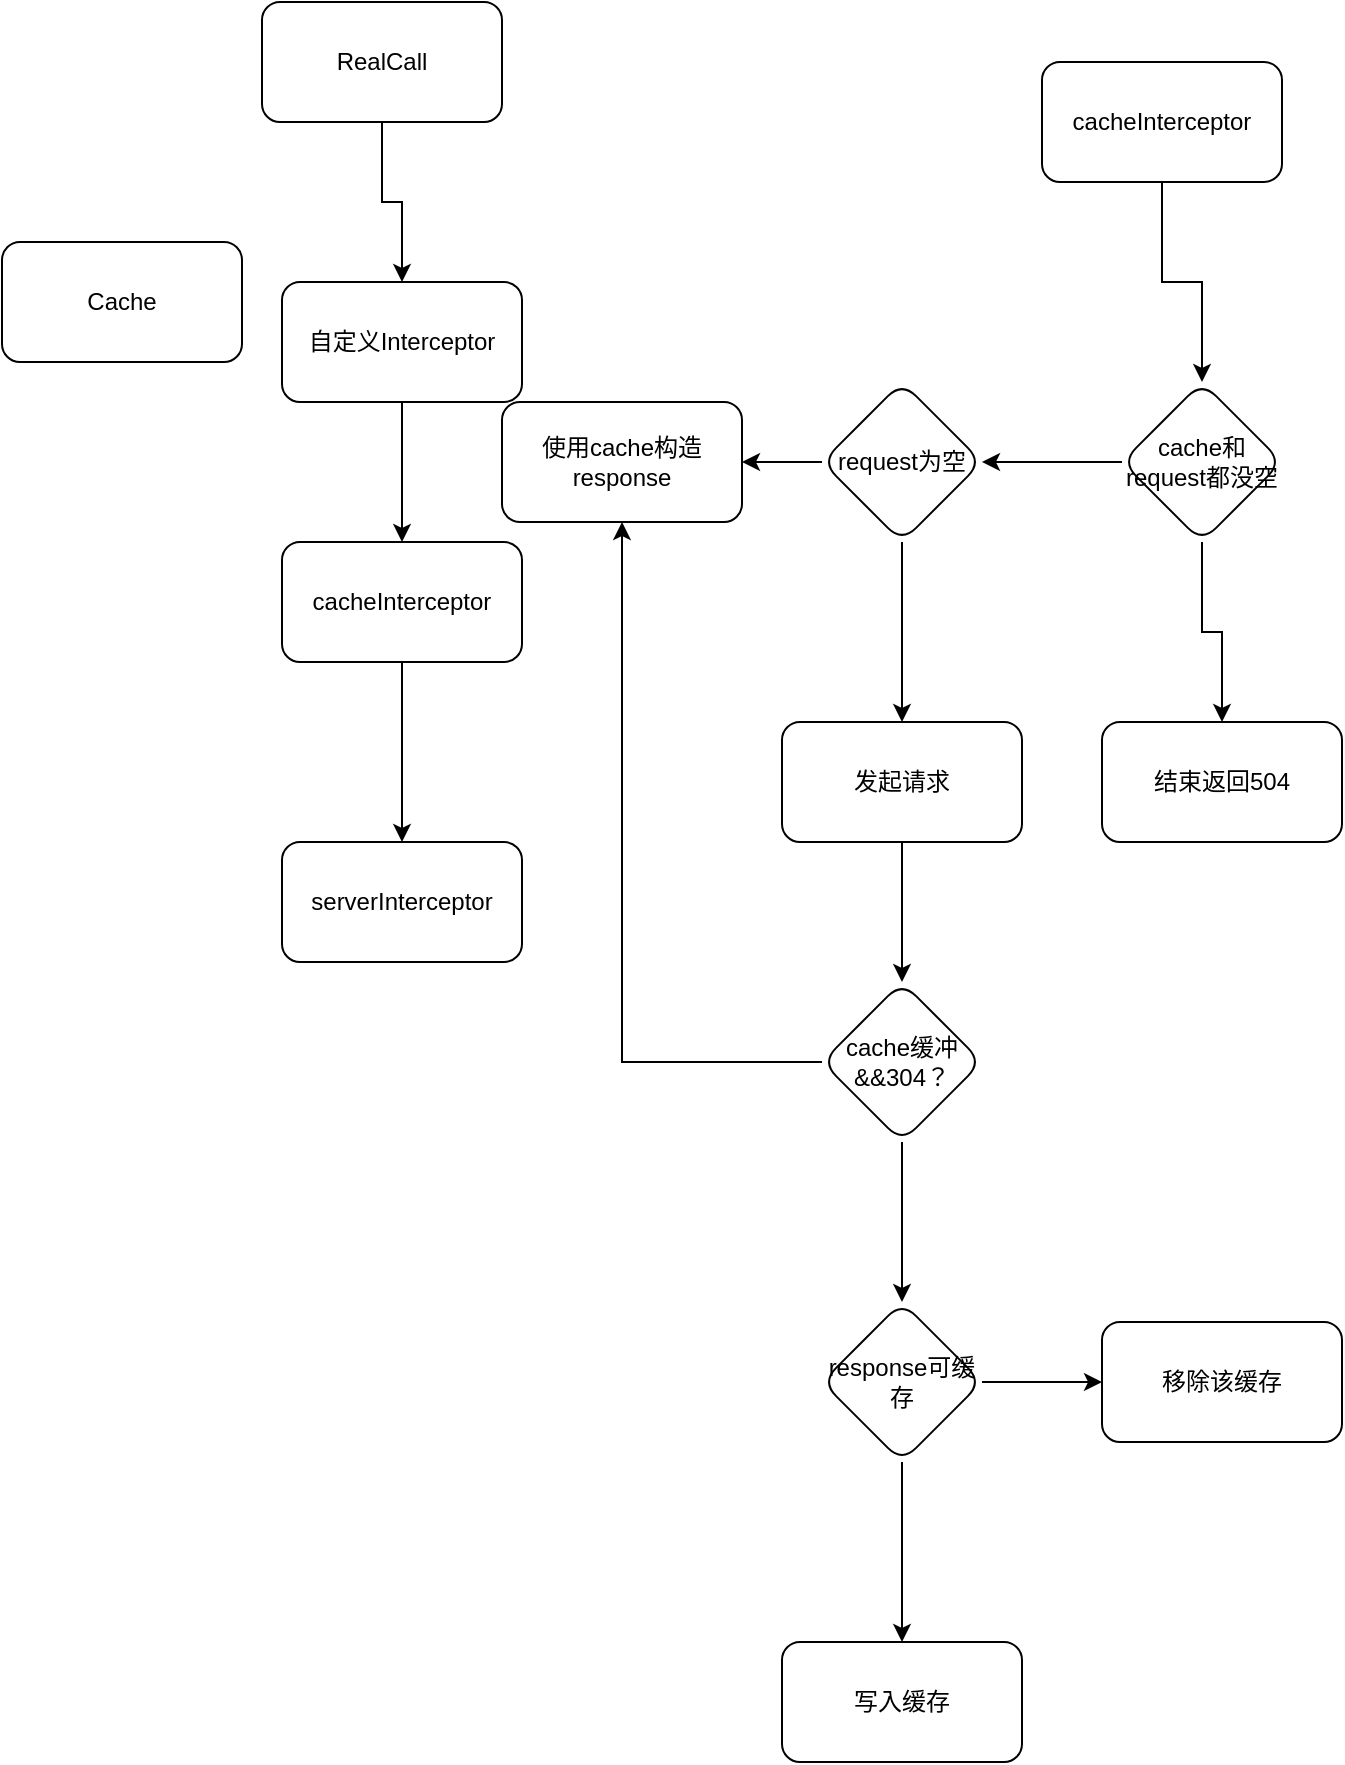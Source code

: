 <mxfile version="15.1.4" type="github">
  <diagram id="C1-0KiolmR-UWN_k-w1Z" name="Page-1">
    <mxGraphModel dx="984" dy="636" grid="1" gridSize="10" guides="1" tooltips="1" connect="1" arrows="1" fold="1" page="1" pageScale="1" pageWidth="827" pageHeight="1169" math="0" shadow="0">
      <root>
        <mxCell id="0" />
        <mxCell id="1" parent="0" />
        <mxCell id="t0pfX8kNv0US77YjriFs-3" value="" style="edgeStyle=orthogonalEdgeStyle;rounded=0;orthogonalLoop=1;jettySize=auto;html=1;" edge="1" parent="1" source="t0pfX8kNv0US77YjriFs-1" target="t0pfX8kNv0US77YjriFs-2">
          <mxGeometry relative="1" as="geometry" />
        </mxCell>
        <mxCell id="t0pfX8kNv0US77YjriFs-1" value="RealCall" style="rounded=1;whiteSpace=wrap;html=1;" vertex="1" parent="1">
          <mxGeometry x="210" y="60" width="120" height="60" as="geometry" />
        </mxCell>
        <mxCell id="t0pfX8kNv0US77YjriFs-5" value="" style="edgeStyle=orthogonalEdgeStyle;rounded=0;orthogonalLoop=1;jettySize=auto;html=1;" edge="1" parent="1" source="t0pfX8kNv0US77YjriFs-2" target="t0pfX8kNv0US77YjriFs-4">
          <mxGeometry relative="1" as="geometry" />
        </mxCell>
        <mxCell id="t0pfX8kNv0US77YjriFs-2" value="自定义Interceptor" style="whiteSpace=wrap;html=1;rounded=1;" vertex="1" parent="1">
          <mxGeometry x="220" y="200" width="120" height="60" as="geometry" />
        </mxCell>
        <mxCell id="t0pfX8kNv0US77YjriFs-7" value="" style="edgeStyle=orthogonalEdgeStyle;rounded=0;orthogonalLoop=1;jettySize=auto;html=1;" edge="1" parent="1" source="t0pfX8kNv0US77YjriFs-4" target="t0pfX8kNv0US77YjriFs-6">
          <mxGeometry relative="1" as="geometry" />
        </mxCell>
        <mxCell id="t0pfX8kNv0US77YjriFs-4" value="cacheInterceptor" style="whiteSpace=wrap;html=1;rounded=1;" vertex="1" parent="1">
          <mxGeometry x="220" y="330" width="120" height="60" as="geometry" />
        </mxCell>
        <mxCell id="t0pfX8kNv0US77YjriFs-6" value="serverInterceptor" style="whiteSpace=wrap;html=1;rounded=1;" vertex="1" parent="1">
          <mxGeometry x="220" y="480" width="120" height="60" as="geometry" />
        </mxCell>
        <mxCell id="t0pfX8kNv0US77YjriFs-8" value="Cache" style="rounded=1;whiteSpace=wrap;html=1;" vertex="1" parent="1">
          <mxGeometry x="80" y="180" width="120" height="60" as="geometry" />
        </mxCell>
        <mxCell id="t0pfX8kNv0US77YjriFs-11" value="" style="edgeStyle=orthogonalEdgeStyle;rounded=0;orthogonalLoop=1;jettySize=auto;html=1;" edge="1" parent="1" source="t0pfX8kNv0US77YjriFs-9" target="t0pfX8kNv0US77YjriFs-10">
          <mxGeometry relative="1" as="geometry" />
        </mxCell>
        <mxCell id="t0pfX8kNv0US77YjriFs-9" value="cacheInterceptor" style="whiteSpace=wrap;html=1;rounded=1;" vertex="1" parent="1">
          <mxGeometry x="600" y="90" width="120" height="60" as="geometry" />
        </mxCell>
        <mxCell id="t0pfX8kNv0US77YjriFs-15" value="" style="edgeStyle=orthogonalEdgeStyle;rounded=0;orthogonalLoop=1;jettySize=auto;html=1;" edge="1" parent="1" source="t0pfX8kNv0US77YjriFs-10" target="t0pfX8kNv0US77YjriFs-14">
          <mxGeometry relative="1" as="geometry" />
        </mxCell>
        <mxCell id="t0pfX8kNv0US77YjriFs-20" value="" style="edgeStyle=orthogonalEdgeStyle;rounded=0;orthogonalLoop=1;jettySize=auto;html=1;" edge="1" parent="1" source="t0pfX8kNv0US77YjriFs-10" target="t0pfX8kNv0US77YjriFs-19">
          <mxGeometry relative="1" as="geometry" />
        </mxCell>
        <mxCell id="t0pfX8kNv0US77YjriFs-10" value="cache和request都没空" style="rhombus;whiteSpace=wrap;html=1;rounded=1;" vertex="1" parent="1">
          <mxGeometry x="640" y="250" width="80" height="80" as="geometry" />
        </mxCell>
        <mxCell id="t0pfX8kNv0US77YjriFs-14" value="结束返回504" style="whiteSpace=wrap;html=1;rounded=1;" vertex="1" parent="1">
          <mxGeometry x="630" y="420" width="120" height="60" as="geometry" />
        </mxCell>
        <mxCell id="t0pfX8kNv0US77YjriFs-23" value="" style="edgeStyle=orthogonalEdgeStyle;rounded=0;orthogonalLoop=1;jettySize=auto;html=1;" edge="1" parent="1" source="t0pfX8kNv0US77YjriFs-19" target="t0pfX8kNv0US77YjriFs-22">
          <mxGeometry relative="1" as="geometry" />
        </mxCell>
        <mxCell id="t0pfX8kNv0US77YjriFs-25" value="" style="edgeStyle=orthogonalEdgeStyle;rounded=0;orthogonalLoop=1;jettySize=auto;html=1;" edge="1" parent="1" source="t0pfX8kNv0US77YjriFs-19" target="t0pfX8kNv0US77YjriFs-24">
          <mxGeometry relative="1" as="geometry" />
        </mxCell>
        <mxCell id="t0pfX8kNv0US77YjriFs-19" value="request为空" style="rhombus;whiteSpace=wrap;html=1;rounded=1;" vertex="1" parent="1">
          <mxGeometry x="490" y="250" width="80" height="80" as="geometry" />
        </mxCell>
        <mxCell id="t0pfX8kNv0US77YjriFs-22" value="使用cache构造response" style="whiteSpace=wrap;html=1;rounded=1;" vertex="1" parent="1">
          <mxGeometry x="330" y="260" width="120" height="60" as="geometry" />
        </mxCell>
        <mxCell id="t0pfX8kNv0US77YjriFs-27" value="" style="edgeStyle=orthogonalEdgeStyle;rounded=0;orthogonalLoop=1;jettySize=auto;html=1;" edge="1" parent="1" source="t0pfX8kNv0US77YjriFs-24" target="t0pfX8kNv0US77YjriFs-26">
          <mxGeometry relative="1" as="geometry" />
        </mxCell>
        <mxCell id="t0pfX8kNv0US77YjriFs-24" value="发起请求" style="whiteSpace=wrap;html=1;rounded=1;" vertex="1" parent="1">
          <mxGeometry x="470" y="420" width="120" height="60" as="geometry" />
        </mxCell>
        <mxCell id="t0pfX8kNv0US77YjriFs-28" style="edgeStyle=orthogonalEdgeStyle;rounded=0;orthogonalLoop=1;jettySize=auto;html=1;entryX=0.5;entryY=1;entryDx=0;entryDy=0;" edge="1" parent="1" source="t0pfX8kNv0US77YjriFs-26" target="t0pfX8kNv0US77YjriFs-22">
          <mxGeometry relative="1" as="geometry" />
        </mxCell>
        <mxCell id="t0pfX8kNv0US77YjriFs-30" value="" style="edgeStyle=orthogonalEdgeStyle;rounded=0;orthogonalLoop=1;jettySize=auto;html=1;" edge="1" parent="1" source="t0pfX8kNv0US77YjriFs-26" target="t0pfX8kNv0US77YjriFs-29">
          <mxGeometry relative="1" as="geometry" />
        </mxCell>
        <mxCell id="t0pfX8kNv0US77YjriFs-26" value="cache缓冲&amp;amp;&amp;amp;304？" style="rhombus;whiteSpace=wrap;html=1;rounded=1;" vertex="1" parent="1">
          <mxGeometry x="490" y="550" width="80" height="80" as="geometry" />
        </mxCell>
        <mxCell id="t0pfX8kNv0US77YjriFs-32" value="" style="edgeStyle=orthogonalEdgeStyle;rounded=0;orthogonalLoop=1;jettySize=auto;html=1;" edge="1" parent="1" source="t0pfX8kNv0US77YjriFs-29" target="t0pfX8kNv0US77YjriFs-31">
          <mxGeometry relative="1" as="geometry" />
        </mxCell>
        <mxCell id="t0pfX8kNv0US77YjriFs-34" value="" style="edgeStyle=orthogonalEdgeStyle;rounded=0;orthogonalLoop=1;jettySize=auto;html=1;" edge="1" parent="1" source="t0pfX8kNv0US77YjriFs-29" target="t0pfX8kNv0US77YjriFs-33">
          <mxGeometry relative="1" as="geometry" />
        </mxCell>
        <mxCell id="t0pfX8kNv0US77YjriFs-29" value="response可缓存" style="rhombus;whiteSpace=wrap;html=1;rounded=1;" vertex="1" parent="1">
          <mxGeometry x="490" y="710" width="80" height="80" as="geometry" />
        </mxCell>
        <mxCell id="t0pfX8kNv0US77YjriFs-31" value="写入缓存" style="whiteSpace=wrap;html=1;rounded=1;" vertex="1" parent="1">
          <mxGeometry x="470" y="880" width="120" height="60" as="geometry" />
        </mxCell>
        <mxCell id="t0pfX8kNv0US77YjriFs-33" value="移除该缓存" style="whiteSpace=wrap;html=1;rounded=1;" vertex="1" parent="1">
          <mxGeometry x="630" y="720" width="120" height="60" as="geometry" />
        </mxCell>
      </root>
    </mxGraphModel>
  </diagram>
</mxfile>
